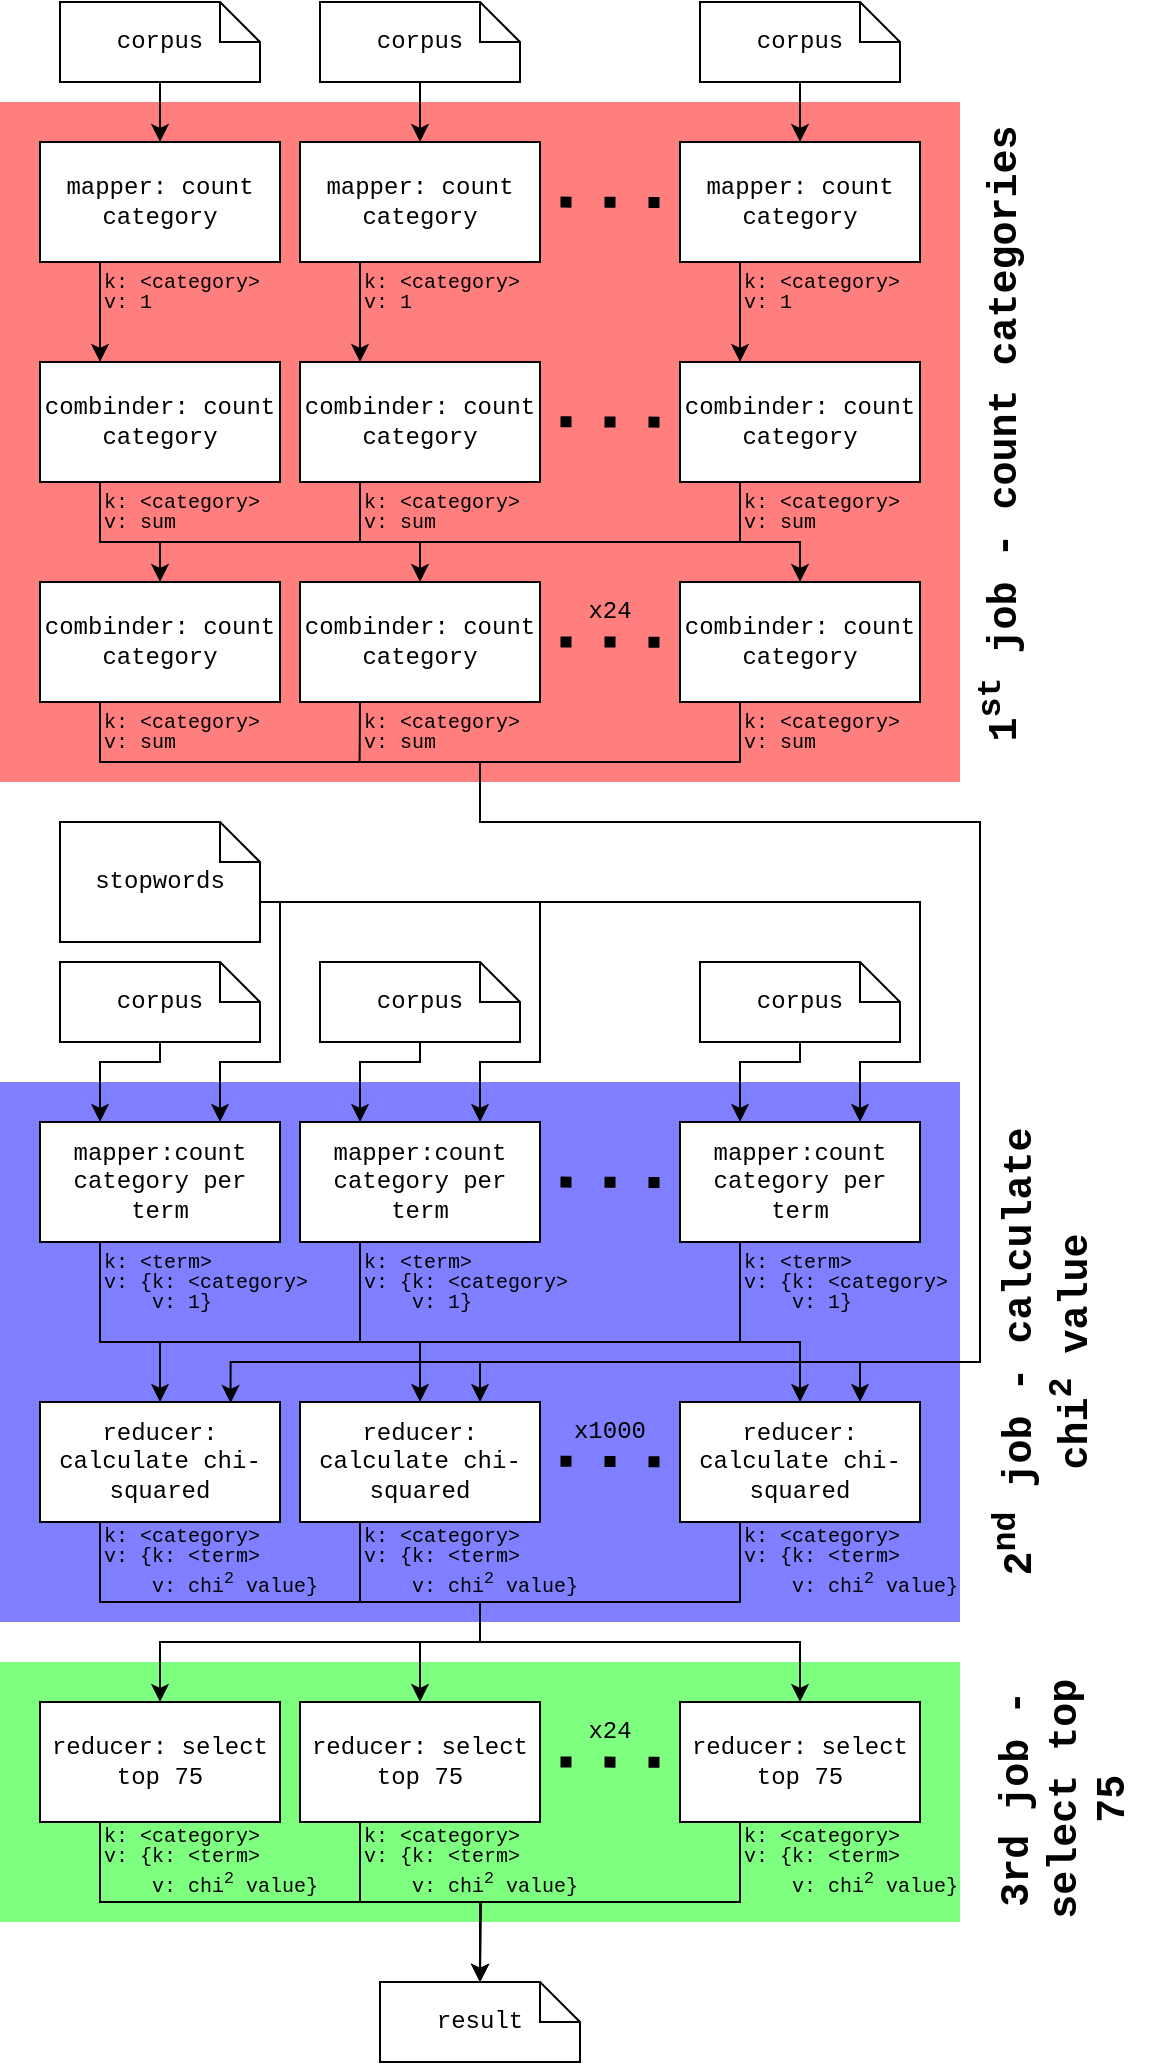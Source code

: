 <mxfile version="24.2.7" type="device">
  <diagram name="Page-1" id="LF_2rNGQ-S5pT4Akx08O">
    <mxGraphModel dx="820" dy="550" grid="1" gridSize="10" guides="1" tooltips="1" connect="1" arrows="1" fold="1" page="1" pageScale="1" pageWidth="850" pageHeight="1100" math="0" shadow="0">
      <root>
        <mxCell id="0" />
        <mxCell id="1" parent="0" />
        <mxCell id="1Sk6vO07SzEdyo9DuMJm-114" value="" style="rounded=0;whiteSpace=wrap;html=1;labelBackgroundColor=none;fontColor=default;labelBorderColor=none;textOpacity=50;fillColor=#00FF00;strokeColor=none;opacity=50;direction=east;" vertex="1" parent="1">
          <mxGeometry y="840" width="480" height="130" as="geometry" />
        </mxCell>
        <mxCell id="1Sk6vO07SzEdyo9DuMJm-86" value="" style="rounded=0;whiteSpace=wrap;html=1;labelBackgroundColor=none;fontColor=default;labelBorderColor=none;textOpacity=50;fillColor=#0000FF;strokeColor=none;opacity=50;direction=east;" vertex="1" parent="1">
          <mxGeometry y="550" width="480" height="270" as="geometry" />
        </mxCell>
        <mxCell id="1Sk6vO07SzEdyo9DuMJm-84" value="" style="rounded=0;whiteSpace=wrap;html=1;labelBackgroundColor=none;fontColor=default;labelBorderColor=none;textOpacity=50;fillColor=#FF0000;strokeColor=none;opacity=50;" vertex="1" parent="1">
          <mxGeometry y="60" width="480" height="340" as="geometry" />
        </mxCell>
        <mxCell id="1Sk6vO07SzEdyo9DuMJm-14" value="&lt;div style=&quot;line-height: 100%; font-size: 10px;&quot;&gt;&lt;font style=&quot;font-size: 10px;&quot;&gt;k: &amp;lt;category&amp;gt;&lt;br&gt;v: 1&lt;br&gt;&lt;/font&gt;&lt;/div&gt;" style="text;html=1;align=left;verticalAlign=middle;resizable=0;points=[];autosize=1;strokeColor=none;fillColor=none;fontFamily=Courier New;" vertex="1" parent="1">
          <mxGeometry x="50" y="140" width="100" height="30" as="geometry" />
        </mxCell>
        <mxCell id="1Sk6vO07SzEdyo9DuMJm-25" style="edgeStyle=orthogonalEdgeStyle;rounded=0;orthogonalLoop=1;jettySize=auto;html=1;exitX=0.25;exitY=1;exitDx=0;exitDy=0;entryX=0.25;entryY=0;entryDx=0;entryDy=0;endArrow=classic;endFill=1;fontFamily=Courier New;" edge="1" parent="1" source="1Sk6vO07SzEdyo9DuMJm-2" target="1Sk6vO07SzEdyo9DuMJm-8">
          <mxGeometry relative="1" as="geometry">
            <Array as="points">
              <mxPoint x="50" y="160" />
              <mxPoint x="50" y="160" />
            </Array>
          </mxGeometry>
        </mxCell>
        <mxCell id="1Sk6vO07SzEdyo9DuMJm-2" value="mapper: count category" style="rounded=0;whiteSpace=wrap;html=1;fontFamily=Courier New;" vertex="1" parent="1">
          <mxGeometry x="20" y="80" width="120" height="60" as="geometry" />
        </mxCell>
        <mxCell id="1Sk6vO07SzEdyo9DuMJm-24" style="edgeStyle=orthogonalEdgeStyle;rounded=0;orthogonalLoop=1;jettySize=auto;html=1;exitX=0.25;exitY=1;exitDx=0;exitDy=0;endArrow=classic;endFill=1;fontFamily=Courier New;entryX=0.25;entryY=0;entryDx=0;entryDy=0;" edge="1" parent="1" source="1Sk6vO07SzEdyo9DuMJm-3" target="1Sk6vO07SzEdyo9DuMJm-9">
          <mxGeometry relative="1" as="geometry" />
        </mxCell>
        <mxCell id="1Sk6vO07SzEdyo9DuMJm-3" value="mapper: count category" style="rounded=0;whiteSpace=wrap;html=1;fontFamily=Courier New;" vertex="1" parent="1">
          <mxGeometry x="150" y="80" width="120" height="60" as="geometry" />
        </mxCell>
        <mxCell id="1Sk6vO07SzEdyo9DuMJm-26" style="edgeStyle=orthogonalEdgeStyle;rounded=0;orthogonalLoop=1;jettySize=auto;html=1;exitX=0.25;exitY=1;exitDx=0;exitDy=0;entryX=0.25;entryY=0;entryDx=0;entryDy=0;endArrow=classic;endFill=1;fontFamily=Courier New;" edge="1" parent="1" source="1Sk6vO07SzEdyo9DuMJm-5" target="1Sk6vO07SzEdyo9DuMJm-20">
          <mxGeometry relative="1" as="geometry">
            <Array as="points">
              <mxPoint x="370" y="160" />
              <mxPoint x="370" y="160" />
            </Array>
          </mxGeometry>
        </mxCell>
        <mxCell id="1Sk6vO07SzEdyo9DuMJm-5" value="mapper: count category" style="rounded=0;whiteSpace=wrap;html=1;fontFamily=Courier New;" vertex="1" parent="1">
          <mxGeometry x="340" y="80" width="120" height="60" as="geometry" />
        </mxCell>
        <mxCell id="1Sk6vO07SzEdyo9DuMJm-6" value="" style="endArrow=none;dashed=1;html=1;dashPattern=1 3;strokeWidth=5.5;rounded=0;jumpSize=6;fontFamily=Courier New;" edge="1" parent="1">
          <mxGeometry width="50" height="50" relative="1" as="geometry">
            <mxPoint x="280" y="109.8" as="sourcePoint" />
            <mxPoint x="330" y="110.01" as="targetPoint" />
          </mxGeometry>
        </mxCell>
        <mxCell id="1Sk6vO07SzEdyo9DuMJm-93" style="edgeStyle=orthogonalEdgeStyle;rounded=0;orthogonalLoop=1;jettySize=auto;html=1;exitX=0.25;exitY=1;exitDx=0;exitDy=0;entryX=0.5;entryY=0;entryDx=0;entryDy=0;" edge="1" parent="1" source="1Sk6vO07SzEdyo9DuMJm-8" target="1Sk6vO07SzEdyo9DuMJm-90">
          <mxGeometry relative="1" as="geometry">
            <Array as="points">
              <mxPoint x="50" y="280" />
              <mxPoint x="210" y="280" />
            </Array>
          </mxGeometry>
        </mxCell>
        <mxCell id="1Sk6vO07SzEdyo9DuMJm-8" value="combinder: count category" style="rounded=0;whiteSpace=wrap;html=1;fontFamily=Courier New;" vertex="1" parent="1">
          <mxGeometry x="20" y="190" width="120" height="60" as="geometry" />
        </mxCell>
        <mxCell id="1Sk6vO07SzEdyo9DuMJm-28" style="edgeStyle=orthogonalEdgeStyle;rounded=0;orthogonalLoop=1;jettySize=auto;html=1;exitX=0.25;exitY=1;exitDx=0;exitDy=0;endArrow=classic;endFill=1;fontFamily=Courier New;entryX=0.5;entryY=0;entryDx=0;entryDy=0;" edge="1" parent="1" source="1Sk6vO07SzEdyo9DuMJm-9" target="1Sk6vO07SzEdyo9DuMJm-91">
          <mxGeometry relative="1" as="geometry">
            <mxPoint x="240" y="300" as="targetPoint" />
            <Array as="points">
              <mxPoint x="180" y="280" />
              <mxPoint x="400" y="280" />
            </Array>
          </mxGeometry>
        </mxCell>
        <mxCell id="1Sk6vO07SzEdyo9DuMJm-9" value="combinder: count category" style="rounded=0;whiteSpace=wrap;html=1;fontFamily=Courier New;" vertex="1" parent="1">
          <mxGeometry x="150" y="190" width="120" height="60" as="geometry" />
        </mxCell>
        <mxCell id="1Sk6vO07SzEdyo9DuMJm-33" style="edgeStyle=orthogonalEdgeStyle;rounded=0;orthogonalLoop=1;jettySize=auto;html=1;exitX=0.25;exitY=1;exitDx=0;exitDy=0;entryX=0.794;entryY=0.008;entryDx=0;entryDy=0;entryPerimeter=0;fontFamily=Courier New;" edge="1" parent="1" source="1Sk6vO07SzEdyo9DuMJm-10" target="1Sk6vO07SzEdyo9DuMJm-54">
          <mxGeometry relative="1" as="geometry">
            <mxPoint x="280" y="560" as="targetPoint" />
            <mxPoint x="255.0" y="360" as="sourcePoint" />
            <Array as="points">
              <mxPoint x="50" y="390" />
              <mxPoint x="240" y="390" />
              <mxPoint x="240" y="420" />
              <mxPoint x="490" y="420" />
              <mxPoint x="490" y="690" />
              <mxPoint x="115" y="690" />
            </Array>
          </mxGeometry>
        </mxCell>
        <mxCell id="1Sk6vO07SzEdyo9DuMJm-10" value="combinder: count category" style="rounded=0;whiteSpace=wrap;html=1;fontFamily=Courier New;" vertex="1" parent="1">
          <mxGeometry x="20" y="300" width="120" height="60" as="geometry" />
        </mxCell>
        <mxCell id="1Sk6vO07SzEdyo9DuMJm-15" value="&lt;div style=&quot;line-height: 100%; font-size: 10px;&quot;&gt;&lt;font style=&quot;font-size: 10px;&quot;&gt;k: &amp;lt;category&amp;gt;&lt;br&gt;v: 1&lt;br&gt;&lt;/font&gt;&lt;/div&gt;" style="text;html=1;align=left;verticalAlign=middle;resizable=0;points=[];autosize=1;strokeColor=none;fillColor=none;fontFamily=Courier New;" vertex="1" parent="1">
          <mxGeometry x="180" y="140" width="100" height="30" as="geometry" />
        </mxCell>
        <mxCell id="1Sk6vO07SzEdyo9DuMJm-17" value="&lt;div style=&quot;line-height: 100%; font-size: 10px;&quot;&gt;&lt;font style=&quot;font-size: 10px;&quot;&gt;k: &amp;lt;category&amp;gt;&lt;br&gt;v: 1&lt;br&gt;&lt;/font&gt;&lt;/div&gt;" style="text;html=1;align=left;verticalAlign=middle;resizable=0;points=[];autosize=1;strokeColor=none;fillColor=none;fontFamily=Courier New;" vertex="1" parent="1">
          <mxGeometry x="370" y="140" width="100" height="30" as="geometry" />
        </mxCell>
        <mxCell id="1Sk6vO07SzEdyo9DuMJm-92" style="edgeStyle=orthogonalEdgeStyle;rounded=0;orthogonalLoop=1;jettySize=auto;html=1;exitX=0.25;exitY=1;exitDx=0;exitDy=0;entryX=0.5;entryY=0;entryDx=0;entryDy=0;" edge="1" parent="1" source="1Sk6vO07SzEdyo9DuMJm-20" target="1Sk6vO07SzEdyo9DuMJm-10">
          <mxGeometry relative="1" as="geometry">
            <Array as="points">
              <mxPoint x="370" y="280" />
              <mxPoint x="80" y="280" />
            </Array>
          </mxGeometry>
        </mxCell>
        <mxCell id="1Sk6vO07SzEdyo9DuMJm-20" value="combinder: count category" style="rounded=0;whiteSpace=wrap;html=1;fontFamily=Courier New;" vertex="1" parent="1">
          <mxGeometry x="340" y="190" width="120" height="60" as="geometry" />
        </mxCell>
        <mxCell id="1Sk6vO07SzEdyo9DuMJm-23" value="" style="endArrow=none;dashed=1;html=1;dashPattern=1 3;strokeWidth=5.5;rounded=0;jumpSize=6;fontFamily=Courier New;" edge="1" parent="1">
          <mxGeometry width="50" height="50" relative="1" as="geometry">
            <mxPoint x="280" y="219.62" as="sourcePoint" />
            <mxPoint x="330" y="219.83" as="targetPoint" />
          </mxGeometry>
        </mxCell>
        <mxCell id="1Sk6vO07SzEdyo9DuMJm-30" value="&lt;div align=&quot;left&quot; style=&quot;line-height: 100%; font-size: 10px; padding-left: 0px;&quot;&gt;&lt;font style=&quot;font-size: 10px;&quot;&gt;k: &amp;lt;category&amp;gt;&lt;br&gt;v: sum&lt;br&gt;&lt;/font&gt;&lt;/div&gt;" style="text;html=1;align=left;verticalAlign=middle;resizable=0;points=[];autosize=1;strokeColor=none;fillColor=none;fontFamily=Courier New;" vertex="1" parent="1">
          <mxGeometry x="50" y="250" width="100" height="30" as="geometry" />
        </mxCell>
        <mxCell id="1Sk6vO07SzEdyo9DuMJm-31" value="&lt;div style=&quot;line-height: 100%; font-size: 10px;&quot;&gt;&lt;font style=&quot;font-size: 10px;&quot;&gt;k: &amp;lt;category&amp;gt;&lt;br&gt;v: sum&lt;br&gt;&lt;/font&gt;&lt;/div&gt;" style="text;html=1;align=left;verticalAlign=middle;resizable=0;points=[];autosize=1;strokeColor=none;fillColor=none;fontFamily=Courier New;" vertex="1" parent="1">
          <mxGeometry x="180" y="250" width="100" height="30" as="geometry" />
        </mxCell>
        <mxCell id="1Sk6vO07SzEdyo9DuMJm-32" value="&lt;div style=&quot;line-height: 100%; font-size: 10px;&quot;&gt;&lt;font style=&quot;font-size: 10px;&quot;&gt;k: &amp;lt;category&amp;gt;&lt;br&gt;v: sum&lt;br&gt;&lt;/font&gt;&lt;/div&gt;" style="text;html=1;align=left;verticalAlign=middle;resizable=0;points=[];autosize=1;strokeColor=none;fillColor=none;fontFamily=Courier New;" vertex="1" parent="1">
          <mxGeometry x="370" y="250" width="100" height="30" as="geometry" />
        </mxCell>
        <mxCell id="1Sk6vO07SzEdyo9DuMJm-34" value="&lt;div style=&quot;line-height: 100%; font-size: 10px;&quot;&gt;&lt;font style=&quot;font-size: 10px;&quot;&gt;k: &amp;lt;category&amp;gt;&lt;br&gt;v: sum&lt;br&gt;&lt;/font&gt;&lt;/div&gt;" style="text;html=1;align=left;verticalAlign=middle;resizable=0;points=[];autosize=1;strokeColor=none;fillColor=none;fontFamily=Courier New;" vertex="1" parent="1">
          <mxGeometry x="180" y="360" width="100" height="30" as="geometry" />
        </mxCell>
        <mxCell id="1Sk6vO07SzEdyo9DuMJm-36" style="edgeStyle=orthogonalEdgeStyle;rounded=0;orthogonalLoop=1;jettySize=auto;html=1;exitX=0.5;exitY=1;exitDx=0;exitDy=0;exitPerimeter=0;entryX=0.5;entryY=0;entryDx=0;entryDy=0;fontFamily=Courier New;" edge="1" parent="1" source="1Sk6vO07SzEdyo9DuMJm-35" target="1Sk6vO07SzEdyo9DuMJm-2">
          <mxGeometry relative="1" as="geometry" />
        </mxCell>
        <mxCell id="1Sk6vO07SzEdyo9DuMJm-35" value="corpus" style="shape=note;size=20;whiteSpace=wrap;html=1;fontFamily=Courier New;" vertex="1" parent="1">
          <mxGeometry x="30" y="10" width="100" height="40" as="geometry" />
        </mxCell>
        <mxCell id="1Sk6vO07SzEdyo9DuMJm-38" style="edgeStyle=orthogonalEdgeStyle;rounded=0;orthogonalLoop=1;jettySize=auto;html=1;exitX=0.5;exitY=1;exitDx=0;exitDy=0;exitPerimeter=0;entryX=0.5;entryY=0;entryDx=0;entryDy=0;fontFamily=Courier New;" edge="1" parent="1" source="1Sk6vO07SzEdyo9DuMJm-37" target="1Sk6vO07SzEdyo9DuMJm-3">
          <mxGeometry relative="1" as="geometry" />
        </mxCell>
        <mxCell id="1Sk6vO07SzEdyo9DuMJm-37" value="corpus" style="shape=note;size=20;whiteSpace=wrap;html=1;fontFamily=Courier New;" vertex="1" parent="1">
          <mxGeometry x="160" y="10" width="100" height="40" as="geometry" />
        </mxCell>
        <mxCell id="1Sk6vO07SzEdyo9DuMJm-40" style="edgeStyle=orthogonalEdgeStyle;rounded=0;orthogonalLoop=1;jettySize=auto;html=1;exitX=0.5;exitY=1;exitDx=0;exitDy=0;exitPerimeter=0;entryX=0.5;entryY=0;entryDx=0;entryDy=0;fontFamily=Courier New;" edge="1" parent="1" source="1Sk6vO07SzEdyo9DuMJm-39" target="1Sk6vO07SzEdyo9DuMJm-5">
          <mxGeometry relative="1" as="geometry" />
        </mxCell>
        <mxCell id="1Sk6vO07SzEdyo9DuMJm-39" value="corpus" style="shape=note;size=20;whiteSpace=wrap;html=1;fontFamily=Courier New;" vertex="1" parent="1">
          <mxGeometry x="350" y="10" width="100" height="40" as="geometry" />
        </mxCell>
        <mxCell id="1Sk6vO07SzEdyo9DuMJm-72" style="edgeStyle=orthogonalEdgeStyle;rounded=0;orthogonalLoop=1;jettySize=auto;html=1;exitX=0.25;exitY=1;exitDx=0;exitDy=0;fontFamily=Courier New;entryX=0.5;entryY=0;entryDx=0;entryDy=0;" edge="1" parent="1" source="1Sk6vO07SzEdyo9DuMJm-43" target="1Sk6vO07SzEdyo9DuMJm-96">
          <mxGeometry relative="1" as="geometry">
            <mxPoint x="660" y="670" as="targetPoint" />
            <Array as="points">
              <mxPoint x="50" y="680" />
              <mxPoint x="210" y="680" />
            </Array>
          </mxGeometry>
        </mxCell>
        <mxCell id="1Sk6vO07SzEdyo9DuMJm-43" value="mapper:count category per term" style="rounded=0;whiteSpace=wrap;html=1;fontFamily=Courier New;" vertex="1" parent="1">
          <mxGeometry x="20" y="570" width="120" height="60" as="geometry" />
        </mxCell>
        <mxCell id="1Sk6vO07SzEdyo9DuMJm-73" style="edgeStyle=orthogonalEdgeStyle;rounded=0;orthogonalLoop=1;jettySize=auto;html=1;exitX=0.25;exitY=1;exitDx=0;exitDy=0;fontFamily=Courier New;entryX=0.5;entryY=0;entryDx=0;entryDy=0;" edge="1" parent="1" source="1Sk6vO07SzEdyo9DuMJm-45" target="1Sk6vO07SzEdyo9DuMJm-97">
          <mxGeometry relative="1" as="geometry">
            <mxPoint x="620" y="630" as="targetPoint" />
            <Array as="points">
              <mxPoint x="180" y="680" />
              <mxPoint x="400" y="680" />
            </Array>
          </mxGeometry>
        </mxCell>
        <mxCell id="1Sk6vO07SzEdyo9DuMJm-45" value="mapper:count category per term" style="rounded=0;whiteSpace=wrap;html=1;fontFamily=Courier New;" vertex="1" parent="1">
          <mxGeometry x="150" y="570" width="120" height="60" as="geometry" />
        </mxCell>
        <mxCell id="1Sk6vO07SzEdyo9DuMJm-74" style="edgeStyle=orthogonalEdgeStyle;rounded=0;orthogonalLoop=1;jettySize=auto;html=1;exitX=0.25;exitY=1;exitDx=0;exitDy=0;entryX=0.5;entryY=0;entryDx=0;entryDy=0;fontFamily=Courier New;" edge="1" parent="1" source="1Sk6vO07SzEdyo9DuMJm-47" target="1Sk6vO07SzEdyo9DuMJm-54">
          <mxGeometry relative="1" as="geometry">
            <Array as="points">
              <mxPoint x="370" y="680" />
              <mxPoint x="80" y="680" />
            </Array>
          </mxGeometry>
        </mxCell>
        <mxCell id="1Sk6vO07SzEdyo9DuMJm-47" value="mapper:count category per term" style="rounded=0;whiteSpace=wrap;html=1;fontFamily=Courier New;" vertex="1" parent="1">
          <mxGeometry x="340" y="570" width="120" height="60" as="geometry" />
        </mxCell>
        <mxCell id="1Sk6vO07SzEdyo9DuMJm-48" value="" style="endArrow=none;dashed=1;html=1;dashPattern=1 3;strokeWidth=5.5;rounded=0;jumpSize=6;fontFamily=Courier New;" edge="1" parent="1">
          <mxGeometry width="50" height="50" relative="1" as="geometry">
            <mxPoint x="280" y="599.8" as="sourcePoint" />
            <mxPoint x="330" y="600.01" as="targetPoint" />
          </mxGeometry>
        </mxCell>
        <mxCell id="1Sk6vO07SzEdyo9DuMJm-83" style="edgeStyle=orthogonalEdgeStyle;rounded=0;orthogonalLoop=1;jettySize=auto;html=1;exitX=0.25;exitY=1;exitDx=0;exitDy=0;entryX=0.5;entryY=0;entryDx=0;entryDy=0;" edge="1" parent="1" source="1Sk6vO07SzEdyo9DuMJm-54" target="1Sk6vO07SzEdyo9DuMJm-113">
          <mxGeometry relative="1" as="geometry">
            <Array as="points">
              <mxPoint x="50" y="810" />
              <mxPoint x="240" y="810" />
              <mxPoint x="240" y="830" />
              <mxPoint x="400" y="830" />
            </Array>
          </mxGeometry>
        </mxCell>
        <mxCell id="1Sk6vO07SzEdyo9DuMJm-54" value="reducer: calculate chi-squared" style="rounded=0;whiteSpace=wrap;html=1;fontFamily=Courier New;" vertex="1" parent="1">
          <mxGeometry x="20" y="710" width="120" height="60" as="geometry" />
        </mxCell>
        <mxCell id="1Sk6vO07SzEdyo9DuMJm-65" style="edgeStyle=orthogonalEdgeStyle;rounded=0;orthogonalLoop=1;jettySize=auto;html=1;exitX=0.5;exitY=1;exitDx=0;exitDy=0;exitPerimeter=0;entryX=0.25;entryY=0;entryDx=0;entryDy=0;fontFamily=Courier New;" edge="1" parent="1" source="1Sk6vO07SzEdyo9DuMJm-64" target="1Sk6vO07SzEdyo9DuMJm-43">
          <mxGeometry relative="1" as="geometry">
            <Array as="points">
              <mxPoint x="80" y="540" />
              <mxPoint x="50" y="540" />
            </Array>
          </mxGeometry>
        </mxCell>
        <mxCell id="1Sk6vO07SzEdyo9DuMJm-64" value="corpus" style="shape=note;size=20;whiteSpace=wrap;html=1;fontFamily=Courier New;" vertex="1" parent="1">
          <mxGeometry x="30" y="490" width="100" height="40" as="geometry" />
        </mxCell>
        <mxCell id="1Sk6vO07SzEdyo9DuMJm-85" style="edgeStyle=orthogonalEdgeStyle;rounded=0;orthogonalLoop=1;jettySize=auto;html=1;exitX=0.5;exitY=1;exitDx=0;exitDy=0;exitPerimeter=0;entryX=0.25;entryY=0;entryDx=0;entryDy=0;" edge="1" parent="1" source="1Sk6vO07SzEdyo9DuMJm-66" target="1Sk6vO07SzEdyo9DuMJm-45">
          <mxGeometry relative="1" as="geometry">
            <Array as="points">
              <mxPoint x="210" y="540" />
              <mxPoint x="180" y="540" />
            </Array>
          </mxGeometry>
        </mxCell>
        <mxCell id="1Sk6vO07SzEdyo9DuMJm-66" value="corpus" style="shape=note;size=20;whiteSpace=wrap;html=1;fontFamily=Courier New;" vertex="1" parent="1">
          <mxGeometry x="160" y="490" width="100" height="40" as="geometry" />
        </mxCell>
        <mxCell id="1Sk6vO07SzEdyo9DuMJm-71" style="edgeStyle=orthogonalEdgeStyle;rounded=0;orthogonalLoop=1;jettySize=auto;html=1;exitX=0.5;exitY=1;exitDx=0;exitDy=0;exitPerimeter=0;entryX=0.25;entryY=0;entryDx=0;entryDy=0;fontFamily=Courier New;" edge="1" parent="1" source="1Sk6vO07SzEdyo9DuMJm-69" target="1Sk6vO07SzEdyo9DuMJm-47">
          <mxGeometry relative="1" as="geometry">
            <Array as="points">
              <mxPoint x="400" y="540" />
              <mxPoint x="370" y="540" />
            </Array>
          </mxGeometry>
        </mxCell>
        <mxCell id="1Sk6vO07SzEdyo9DuMJm-69" value="corpus" style="shape=note;size=20;whiteSpace=wrap;html=1;fontFamily=Courier New;" vertex="1" parent="1">
          <mxGeometry x="350" y="490" width="100" height="40" as="geometry" />
        </mxCell>
        <mxCell id="1Sk6vO07SzEdyo9DuMJm-75" value="&lt;div align=&quot;left&quot; style=&quot;line-height: 100%; font-size: 10px;&quot;&gt;&lt;font style=&quot;font-size: 10px;&quot;&gt;k: &amp;lt;term&amp;gt;&lt;br&gt;v: {k: &amp;lt;category&amp;gt;&lt;br&gt;&amp;nbsp;&amp;nbsp;&amp;nbsp; v: 1}&lt;br&gt;&lt;/font&gt;&lt;/div&gt;" style="text;html=1;align=left;verticalAlign=middle;resizable=0;points=[];autosize=1;strokeColor=none;fillColor=none;fontFamily=Courier New;" vertex="1" parent="1">
          <mxGeometry x="50" y="630" width="130" height="40" as="geometry" />
        </mxCell>
        <mxCell id="1Sk6vO07SzEdyo9DuMJm-76" value="&lt;div align=&quot;left&quot; style=&quot;line-height: 100%; font-size: 10px;&quot;&gt;&lt;font style=&quot;font-size: 10px;&quot;&gt;k: &amp;lt;term&amp;gt;&lt;br&gt;v: {k: &amp;lt;category&amp;gt;&lt;br&gt;&amp;nbsp;&amp;nbsp;&amp;nbsp; v: 1}&lt;br&gt;&lt;/font&gt;&lt;/div&gt;" style="text;html=1;align=left;verticalAlign=middle;resizable=0;points=[];autosize=1;strokeColor=none;fillColor=none;fontFamily=Courier New;" vertex="1" parent="1">
          <mxGeometry x="180" y="630" width="130" height="40" as="geometry" />
        </mxCell>
        <mxCell id="1Sk6vO07SzEdyo9DuMJm-77" value="&lt;div align=&quot;left&quot; style=&quot;line-height: 100%; font-size: 10px;&quot;&gt;&lt;font style=&quot;font-size: 10px;&quot;&gt;k: &amp;lt;term&amp;gt;&lt;br&gt;v: {k: &amp;lt;category&amp;gt;&lt;br&gt;&amp;nbsp;&amp;nbsp;&amp;nbsp; v: 1}&lt;br&gt;&lt;/font&gt;&lt;/div&gt;" style="text;html=1;align=left;verticalAlign=middle;resizable=0;points=[];autosize=1;strokeColor=none;fillColor=none;fontFamily=Courier New;" vertex="1" parent="1">
          <mxGeometry x="370" y="630" width="130" height="40" as="geometry" />
        </mxCell>
        <mxCell id="1Sk6vO07SzEdyo9DuMJm-79" style="edgeStyle=orthogonalEdgeStyle;rounded=0;orthogonalLoop=1;jettySize=auto;html=1;exitX=0;exitY=0;exitDx=100;exitDy=40;exitPerimeter=0;entryX=0.75;entryY=0;entryDx=0;entryDy=0;" edge="1" parent="1" source="1Sk6vO07SzEdyo9DuMJm-78" target="1Sk6vO07SzEdyo9DuMJm-43">
          <mxGeometry relative="1" as="geometry">
            <Array as="points">
              <mxPoint x="140" y="460" />
              <mxPoint x="140" y="540" />
              <mxPoint x="110" y="540" />
            </Array>
          </mxGeometry>
        </mxCell>
        <mxCell id="1Sk6vO07SzEdyo9DuMJm-80" style="edgeStyle=orthogonalEdgeStyle;rounded=0;orthogonalLoop=1;jettySize=auto;html=1;exitX=0;exitY=0;exitDx=100;exitDy=40;exitPerimeter=0;entryX=0.75;entryY=0;entryDx=0;entryDy=0;" edge="1" parent="1" source="1Sk6vO07SzEdyo9DuMJm-78" target="1Sk6vO07SzEdyo9DuMJm-45">
          <mxGeometry relative="1" as="geometry">
            <Array as="points">
              <mxPoint x="270" y="460" />
              <mxPoint x="270" y="540" />
              <mxPoint x="240" y="540" />
            </Array>
          </mxGeometry>
        </mxCell>
        <mxCell id="1Sk6vO07SzEdyo9DuMJm-81" style="edgeStyle=orthogonalEdgeStyle;rounded=0;orthogonalLoop=1;jettySize=auto;html=1;exitX=0;exitY=0;exitDx=100;exitDy=40;exitPerimeter=0;entryX=0.75;entryY=0;entryDx=0;entryDy=0;" edge="1" parent="1" source="1Sk6vO07SzEdyo9DuMJm-78" target="1Sk6vO07SzEdyo9DuMJm-47">
          <mxGeometry relative="1" as="geometry">
            <Array as="points">
              <mxPoint x="460" y="460" />
              <mxPoint x="460" y="540" />
              <mxPoint x="430" y="540" />
            </Array>
          </mxGeometry>
        </mxCell>
        <mxCell id="1Sk6vO07SzEdyo9DuMJm-78" value="stopwords" style="shape=note;size=20;whiteSpace=wrap;html=1;fontFamily=Courier New;" vertex="1" parent="1">
          <mxGeometry x="30" y="420" width="100" height="60" as="geometry" />
        </mxCell>
        <mxCell id="1Sk6vO07SzEdyo9DuMJm-82" value="reducer: select top 75" style="rounded=0;whiteSpace=wrap;html=1;fontFamily=Courier New;" vertex="1" parent="1">
          <mxGeometry x="20" y="860" width="120" height="60" as="geometry" />
        </mxCell>
        <mxCell id="1Sk6vO07SzEdyo9DuMJm-87" value="&lt;div align=&quot;left&quot; style=&quot;line-height: 100%; font-size: 10px;&quot;&gt;&lt;font style=&quot;font-size: 10px;&quot;&gt;k: &amp;lt;category&amp;gt;&lt;br&gt;v: {k: &amp;lt;term&amp;gt;&lt;br&gt;&amp;nbsp;&amp;nbsp;&amp;nbsp; v: chi&lt;sup&gt;2&lt;/sup&gt; value}&lt;br&gt;&lt;/font&gt;&lt;/div&gt;" style="text;html=1;align=left;verticalAlign=middle;resizable=0;points=[];autosize=1;strokeColor=none;fillColor=none;fontFamily=Courier New;" vertex="1" parent="1">
          <mxGeometry x="180" y="765" width="130" height="50" as="geometry" />
        </mxCell>
        <mxCell id="1Sk6vO07SzEdyo9DuMJm-88" value="&lt;b&gt;&lt;font style=&quot;font-size: 20px;&quot; face=&quot;Courier New&quot;&gt;1&lt;sup&gt;st&lt;/sup&gt; job - count categories&lt;br&gt;&lt;/font&gt;&lt;/b&gt;" style="text;html=1;align=center;verticalAlign=middle;whiteSpace=wrap;rounded=0;rotation=270;" vertex="1" parent="1">
          <mxGeometry x="333.75" y="211.25" width="332.5" height="30" as="geometry" />
        </mxCell>
        <mxCell id="1Sk6vO07SzEdyo9DuMJm-89" value="&lt;b&gt;&lt;font style=&quot;font-size: 20px;&quot; face=&quot;Courier New&quot;&gt;2&lt;sup&gt;nd&lt;/sup&gt; job - calculate chi&lt;sup&gt;2&lt;/sup&gt; value&lt;br&gt;&lt;/font&gt;&lt;/b&gt;" style="text;html=1;align=center;verticalAlign=middle;whiteSpace=wrap;rounded=0;rotation=270;" vertex="1" parent="1">
          <mxGeometry x="385" y="655" width="272.5" height="60" as="geometry" />
        </mxCell>
        <mxCell id="1Sk6vO07SzEdyo9DuMJm-103" style="edgeStyle=orthogonalEdgeStyle;rounded=0;orthogonalLoop=1;jettySize=auto;html=1;exitX=0.25;exitY=1;exitDx=0;exitDy=0;endArrow=none;endFill=0;" edge="1" parent="1" source="1Sk6vO07SzEdyo9DuMJm-90">
          <mxGeometry relative="1" as="geometry">
            <mxPoint x="179.789" y="390" as="targetPoint" />
          </mxGeometry>
        </mxCell>
        <mxCell id="1Sk6vO07SzEdyo9DuMJm-90" value="combinder: count category" style="rounded=0;whiteSpace=wrap;html=1;fontFamily=Courier New;" vertex="1" parent="1">
          <mxGeometry x="150" y="300" width="120" height="60" as="geometry" />
        </mxCell>
        <mxCell id="1Sk6vO07SzEdyo9DuMJm-101" style="edgeStyle=orthogonalEdgeStyle;rounded=0;orthogonalLoop=1;jettySize=auto;html=1;exitX=0.25;exitY=1;exitDx=0;exitDy=0;entryX=0.75;entryY=0;entryDx=0;entryDy=0;" edge="1" parent="1" source="1Sk6vO07SzEdyo9DuMJm-91" target="1Sk6vO07SzEdyo9DuMJm-97">
          <mxGeometry relative="1" as="geometry">
            <Array as="points">
              <mxPoint x="370" y="390" />
              <mxPoint x="240" y="390" />
              <mxPoint x="240" y="420" />
              <mxPoint x="490" y="420" />
              <mxPoint x="490" y="690" />
              <mxPoint x="430" y="690" />
            </Array>
          </mxGeometry>
        </mxCell>
        <mxCell id="1Sk6vO07SzEdyo9DuMJm-91" value="combinder: count category" style="rounded=0;whiteSpace=wrap;html=1;fontFamily=Courier New;" vertex="1" parent="1">
          <mxGeometry x="340" y="300" width="120" height="60" as="geometry" />
        </mxCell>
        <mxCell id="1Sk6vO07SzEdyo9DuMJm-94" value="" style="endArrow=none;dashed=1;html=1;dashPattern=1 3;strokeWidth=5.5;rounded=0;jumpSize=6;fontFamily=Courier New;" edge="1" parent="1">
          <mxGeometry width="50" height="50" relative="1" as="geometry">
            <mxPoint x="280" y="329.69" as="sourcePoint" />
            <mxPoint x="330" y="329.9" as="targetPoint" />
          </mxGeometry>
        </mxCell>
        <mxCell id="1Sk6vO07SzEdyo9DuMJm-105" style="edgeStyle=orthogonalEdgeStyle;rounded=0;orthogonalLoop=1;jettySize=auto;html=1;exitX=0.25;exitY=1;exitDx=0;exitDy=0;entryX=0.5;entryY=0;entryDx=0;entryDy=0;" edge="1" parent="1" source="1Sk6vO07SzEdyo9DuMJm-96" target="1Sk6vO07SzEdyo9DuMJm-112">
          <mxGeometry relative="1" as="geometry">
            <mxPoint x="240" y="850" as="targetPoint" />
            <Array as="points">
              <mxPoint x="180" y="810" />
              <mxPoint x="240" y="810" />
              <mxPoint x="240" y="830" />
              <mxPoint x="210" y="830" />
            </Array>
          </mxGeometry>
        </mxCell>
        <mxCell id="1Sk6vO07SzEdyo9DuMJm-96" value="reducer: calculate chi-squared" style="rounded=0;whiteSpace=wrap;html=1;fontFamily=Courier New;" vertex="1" parent="1">
          <mxGeometry x="150" y="710" width="120" height="60" as="geometry" />
        </mxCell>
        <mxCell id="1Sk6vO07SzEdyo9DuMJm-106" style="edgeStyle=orthogonalEdgeStyle;rounded=0;orthogonalLoop=1;jettySize=auto;html=1;exitX=0.25;exitY=1;exitDx=0;exitDy=0;entryX=0.5;entryY=0;entryDx=0;entryDy=0;" edge="1" parent="1" source="1Sk6vO07SzEdyo9DuMJm-97" target="1Sk6vO07SzEdyo9DuMJm-82">
          <mxGeometry relative="1" as="geometry">
            <Array as="points">
              <mxPoint x="370" y="810" />
              <mxPoint x="240" y="810" />
              <mxPoint x="240" y="830" />
              <mxPoint x="80" y="830" />
            </Array>
          </mxGeometry>
        </mxCell>
        <mxCell id="1Sk6vO07SzEdyo9DuMJm-97" value="reducer: calculate chi-squared" style="rounded=0;whiteSpace=wrap;html=1;fontFamily=Courier New;" vertex="1" parent="1">
          <mxGeometry x="340" y="710" width="120" height="60" as="geometry" />
        </mxCell>
        <mxCell id="1Sk6vO07SzEdyo9DuMJm-104" value="" style="endArrow=classic;html=1;rounded=0;entryX=0.75;entryY=0;entryDx=0;entryDy=0;" edge="1" parent="1" target="1Sk6vO07SzEdyo9DuMJm-96">
          <mxGeometry width="50" height="50" relative="1" as="geometry">
            <mxPoint x="240" y="690" as="sourcePoint" />
            <mxPoint x="460" y="560" as="targetPoint" />
          </mxGeometry>
        </mxCell>
        <mxCell id="1Sk6vO07SzEdyo9DuMJm-107" value="" style="endArrow=none;dashed=1;html=1;dashPattern=1 3;strokeWidth=5.5;rounded=0;jumpSize=6;fontFamily=Courier New;" edge="1" parent="1">
          <mxGeometry width="50" height="50" relative="1" as="geometry">
            <mxPoint x="280" y="739.41" as="sourcePoint" />
            <mxPoint x="330" y="739.62" as="targetPoint" />
          </mxGeometry>
        </mxCell>
        <mxCell id="1Sk6vO07SzEdyo9DuMJm-108" value="&lt;div align=&quot;left&quot; style=&quot;line-height: 100%; font-size: 10px;&quot;&gt;&lt;font style=&quot;font-size: 10px;&quot;&gt;k: &amp;lt;category&amp;gt;&lt;br&gt;v: {k: &amp;lt;term&amp;gt;&lt;br&gt;&amp;nbsp;&amp;nbsp;&amp;nbsp; v: chi&lt;sup&gt;2&lt;/sup&gt; value}&lt;br&gt;&lt;/font&gt;&lt;/div&gt;" style="text;html=1;align=left;verticalAlign=middle;resizable=0;points=[];autosize=1;strokeColor=none;fillColor=none;fontFamily=Courier New;" vertex="1" parent="1">
          <mxGeometry x="50" y="765" width="130" height="50" as="geometry" />
        </mxCell>
        <mxCell id="1Sk6vO07SzEdyo9DuMJm-109" value="&lt;div align=&quot;left&quot; style=&quot;line-height: 100%; font-size: 10px;&quot;&gt;&lt;font style=&quot;font-size: 10px;&quot;&gt;k: &amp;lt;category&amp;gt;&lt;br&gt;v: {k: &amp;lt;term&amp;gt;&lt;br&gt;&amp;nbsp;&amp;nbsp;&amp;nbsp; v: chi&lt;sup&gt;2&lt;/sup&gt; value}&lt;br&gt;&lt;/font&gt;&lt;/div&gt;" style="text;html=1;align=left;verticalAlign=middle;resizable=0;points=[];autosize=1;strokeColor=none;fillColor=none;fontFamily=Courier New;" vertex="1" parent="1">
          <mxGeometry x="370" y="765" width="130" height="50" as="geometry" />
        </mxCell>
        <mxCell id="1Sk6vO07SzEdyo9DuMJm-110" value="&lt;div style=&quot;line-height: 100%; font-size: 10px;&quot;&gt;&lt;font style=&quot;font-size: 10px;&quot;&gt;k: &amp;lt;category&amp;gt;&lt;br&gt;v: sum&lt;br&gt;&lt;/font&gt;&lt;/div&gt;" style="text;html=1;align=left;verticalAlign=middle;resizable=0;points=[];autosize=1;strokeColor=none;fillColor=none;fontFamily=Courier New;" vertex="1" parent="1">
          <mxGeometry x="50" y="360" width="100" height="30" as="geometry" />
        </mxCell>
        <mxCell id="1Sk6vO07SzEdyo9DuMJm-111" value="&lt;div style=&quot;line-height: 100%; font-size: 10px;&quot;&gt;&lt;font style=&quot;font-size: 10px;&quot;&gt;k: &amp;lt;category&amp;gt;&lt;br&gt;v: sum&lt;br&gt;&lt;/font&gt;&lt;/div&gt;" style="text;html=1;align=left;verticalAlign=middle;resizable=0;points=[];autosize=1;strokeColor=none;fillColor=none;fontFamily=Courier New;" vertex="1" parent="1">
          <mxGeometry x="370" y="360" width="100" height="30" as="geometry" />
        </mxCell>
        <mxCell id="1Sk6vO07SzEdyo9DuMJm-112" value="reducer: select top 75" style="rounded=0;whiteSpace=wrap;html=1;fontFamily=Courier New;" vertex="1" parent="1">
          <mxGeometry x="150" y="860" width="120" height="60" as="geometry" />
        </mxCell>
        <mxCell id="1Sk6vO07SzEdyo9DuMJm-121" style="edgeStyle=orthogonalEdgeStyle;rounded=0;orthogonalLoop=1;jettySize=auto;html=1;exitX=0.25;exitY=1;exitDx=0;exitDy=0;" edge="1" parent="1" source="1Sk6vO07SzEdyo9DuMJm-113">
          <mxGeometry relative="1" as="geometry">
            <mxPoint x="240" y="1000" as="targetPoint" />
          </mxGeometry>
        </mxCell>
        <mxCell id="1Sk6vO07SzEdyo9DuMJm-113" value="reducer: select top 75" style="rounded=0;whiteSpace=wrap;html=1;fontFamily=Courier New;" vertex="1" parent="1">
          <mxGeometry x="340" y="860" width="120" height="60" as="geometry" />
        </mxCell>
        <mxCell id="1Sk6vO07SzEdyo9DuMJm-115" value="" style="endArrow=none;dashed=1;html=1;dashPattern=1 3;strokeWidth=5.5;rounded=0;jumpSize=6;fontFamily=Courier New;" edge="1" parent="1">
          <mxGeometry width="50" height="50" relative="1" as="geometry">
            <mxPoint x="280" y="889.7" as="sourcePoint" />
            <mxPoint x="330" y="889.91" as="targetPoint" />
          </mxGeometry>
        </mxCell>
        <mxCell id="1Sk6vO07SzEdyo9DuMJm-116" value="&lt;div align=&quot;left&quot; style=&quot;line-height: 100%; font-size: 10px;&quot;&gt;&lt;font style=&quot;font-size: 10px;&quot;&gt;k: &amp;lt;category&amp;gt;&lt;br&gt;v: {k: &amp;lt;term&amp;gt;&lt;br&gt;&amp;nbsp;&amp;nbsp;&amp;nbsp; v: chi&lt;sup&gt;2&lt;/sup&gt; value}&lt;br&gt;&lt;/font&gt;&lt;/div&gt;" style="text;html=1;align=left;verticalAlign=middle;resizable=0;points=[];autosize=1;strokeColor=none;fillColor=none;fontFamily=Courier New;" vertex="1" parent="1">
          <mxGeometry x="50" y="915" width="130" height="50" as="geometry" />
        </mxCell>
        <mxCell id="1Sk6vO07SzEdyo9DuMJm-118" value="result" style="shape=note;size=20;whiteSpace=wrap;html=1;fontFamily=Courier New;" vertex="1" parent="1">
          <mxGeometry x="190" y="1000" width="100" height="40" as="geometry" />
        </mxCell>
        <mxCell id="1Sk6vO07SzEdyo9DuMJm-119" style="edgeStyle=orthogonalEdgeStyle;rounded=0;orthogonalLoop=1;jettySize=auto;html=1;exitX=0.25;exitY=1;exitDx=0;exitDy=0;entryX=0.5;entryY=0;entryDx=0;entryDy=0;entryPerimeter=0;" edge="1" parent="1" source="1Sk6vO07SzEdyo9DuMJm-82" target="1Sk6vO07SzEdyo9DuMJm-118">
          <mxGeometry relative="1" as="geometry" />
        </mxCell>
        <mxCell id="1Sk6vO07SzEdyo9DuMJm-120" style="edgeStyle=orthogonalEdgeStyle;rounded=0;orthogonalLoop=1;jettySize=auto;html=1;exitX=0.25;exitY=1;exitDx=0;exitDy=0;entryX=0.5;entryY=0;entryDx=0;entryDy=0;entryPerimeter=0;" edge="1" parent="1" source="1Sk6vO07SzEdyo9DuMJm-112" target="1Sk6vO07SzEdyo9DuMJm-118">
          <mxGeometry relative="1" as="geometry" />
        </mxCell>
        <mxCell id="1Sk6vO07SzEdyo9DuMJm-122" value="&lt;div align=&quot;left&quot; style=&quot;line-height: 100%; font-size: 10px;&quot;&gt;&lt;font style=&quot;font-size: 10px;&quot;&gt;k: &amp;lt;category&amp;gt;&lt;br&gt;v: {k: &amp;lt;term&amp;gt;&lt;br&gt;&amp;nbsp;&amp;nbsp;&amp;nbsp; v: chi&lt;sup&gt;2&lt;/sup&gt; value}&lt;br&gt;&lt;/font&gt;&lt;/div&gt;" style="text;html=1;align=left;verticalAlign=middle;resizable=0;points=[];autosize=1;strokeColor=none;fillColor=none;fontFamily=Courier New;" vertex="1" parent="1">
          <mxGeometry x="180" y="915" width="130" height="50" as="geometry" />
        </mxCell>
        <mxCell id="1Sk6vO07SzEdyo9DuMJm-123" value="&lt;div align=&quot;left&quot; style=&quot;line-height: 100%; font-size: 10px;&quot;&gt;&lt;font style=&quot;font-size: 10px;&quot;&gt;k: &amp;lt;category&amp;gt;&lt;br&gt;v: {k: &amp;lt;term&amp;gt;&lt;br&gt;&amp;nbsp;&amp;nbsp;&amp;nbsp; v: chi&lt;sup&gt;2&lt;/sup&gt; value}&lt;br&gt;&lt;/font&gt;&lt;/div&gt;" style="text;html=1;align=left;verticalAlign=middle;resizable=0;points=[];autosize=1;strokeColor=none;fillColor=none;fontFamily=Courier New;" vertex="1" parent="1">
          <mxGeometry x="370" y="915" width="130" height="50" as="geometry" />
        </mxCell>
        <mxCell id="1Sk6vO07SzEdyo9DuMJm-124" value="&lt;b&gt;&lt;font face=&quot;Courier New&quot; style=&quot;font-size: 20px;&quot;&gt;3rd job - select top 75&lt;br&gt;&lt;/font&gt;&lt;/b&gt;" style="text;html=1;align=center;verticalAlign=middle;whiteSpace=wrap;rounded=0;rotation=270;" vertex="1" parent="1">
          <mxGeometry x="465.32" y="867.2" width="133.75" height="81.87" as="geometry" />
        </mxCell>
        <mxCell id="1Sk6vO07SzEdyo9DuMJm-125" value="x24" style="text;html=1;align=center;verticalAlign=middle;whiteSpace=wrap;rounded=0;fontFamily=Courier New;" vertex="1" parent="1">
          <mxGeometry x="270" y="860" width="70" height="30" as="geometry" />
        </mxCell>
        <mxCell id="1Sk6vO07SzEdyo9DuMJm-126" value="x1000" style="text;html=1;align=center;verticalAlign=middle;whiteSpace=wrap;rounded=0;fontFamily=Courier New;" vertex="1" parent="1">
          <mxGeometry x="270" y="710" width="70" height="30" as="geometry" />
        </mxCell>
        <mxCell id="1Sk6vO07SzEdyo9DuMJm-127" value="x24" style="text;html=1;align=center;verticalAlign=middle;whiteSpace=wrap;rounded=0;fontFamily=Courier New;" vertex="1" parent="1">
          <mxGeometry x="270" y="300" width="70" height="30" as="geometry" />
        </mxCell>
      </root>
    </mxGraphModel>
  </diagram>
</mxfile>
